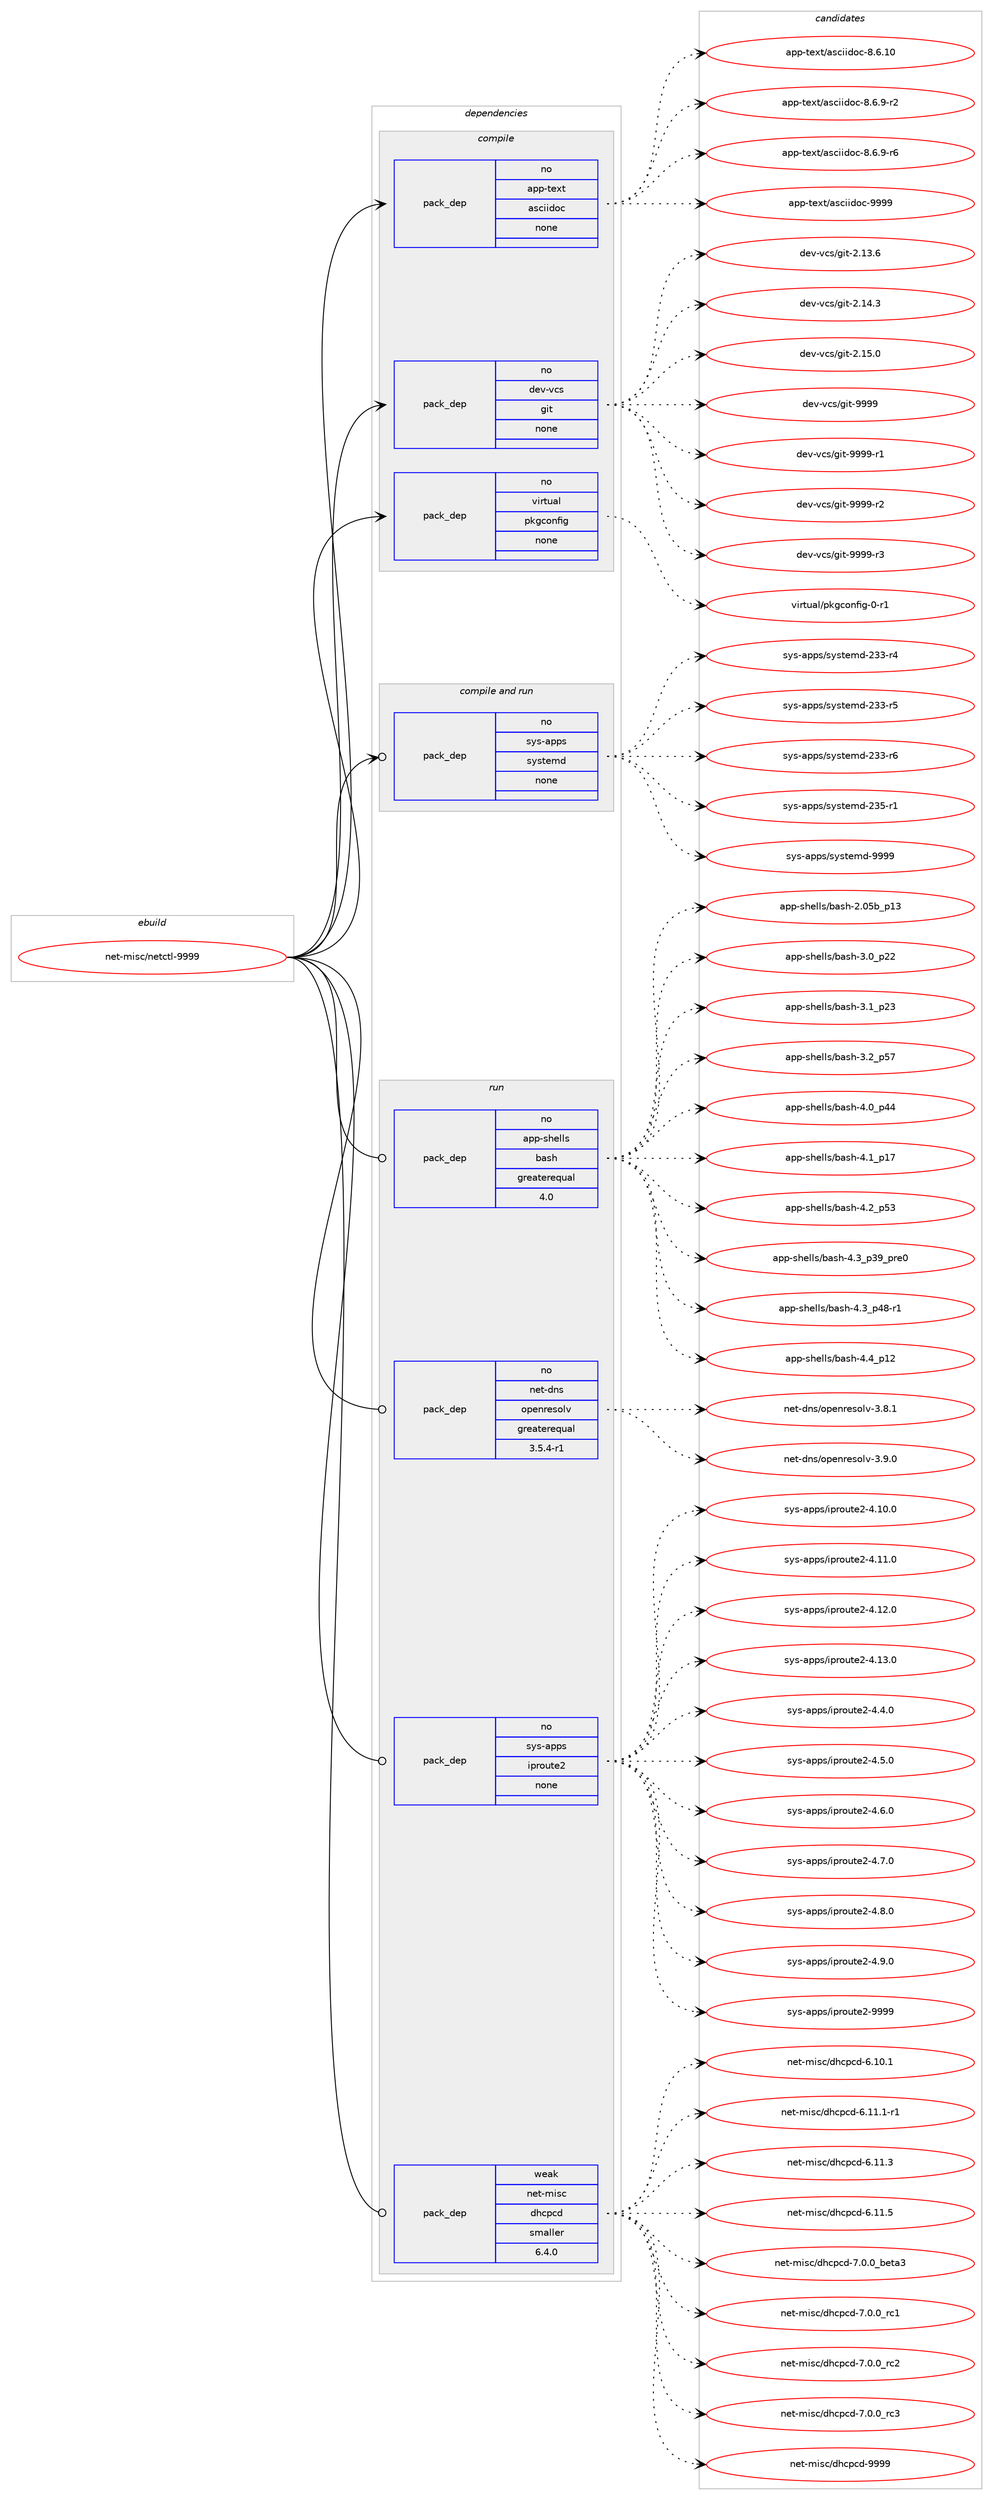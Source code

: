 digraph prolog {

# *************
# Graph options
# *************

newrank=true;
concentrate=true;
compound=true;
graph [rankdir=LR,fontname=Helvetica,fontsize=10,ranksep=1.5];#, ranksep=2.5, nodesep=0.2];
edge  [arrowhead=vee];
node  [fontname=Helvetica,fontsize=10];

# **********
# The ebuild
# **********

subgraph cluster_leftcol {
color=gray;
rank=same;
label=<<i>ebuild</i>>;
id [label="net-misc/netctl-9999", color=red, width=4, href="../net-misc/netctl-9999.svg"];
}

# ****************
# The dependencies
# ****************

subgraph cluster_midcol {
color=gray;
label=<<i>dependencies</i>>;
subgraph cluster_compile {
fillcolor="#eeeeee";
style=filled;
label=<<i>compile</i>>;
subgraph pack314449 {
dependency427596 [label=<<TABLE BORDER="0" CELLBORDER="1" CELLSPACING="0" CELLPADDING="4" WIDTH="220"><TR><TD ROWSPAN="6" CELLPADDING="30">pack_dep</TD></TR><TR><TD WIDTH="110">no</TD></TR><TR><TD>app-text</TD></TR><TR><TD>asciidoc</TD></TR><TR><TD>none</TD></TR><TR><TD></TD></TR></TABLE>>, shape=none, color=blue];
}
id:e -> dependency427596:w [weight=20,style="solid",arrowhead="vee"];
subgraph pack314450 {
dependency427597 [label=<<TABLE BORDER="0" CELLBORDER="1" CELLSPACING="0" CELLPADDING="4" WIDTH="220"><TR><TD ROWSPAN="6" CELLPADDING="30">pack_dep</TD></TR><TR><TD WIDTH="110">no</TD></TR><TR><TD>dev-vcs</TD></TR><TR><TD>git</TD></TR><TR><TD>none</TD></TR><TR><TD></TD></TR></TABLE>>, shape=none, color=blue];
}
id:e -> dependency427597:w [weight=20,style="solid",arrowhead="vee"];
subgraph pack314451 {
dependency427598 [label=<<TABLE BORDER="0" CELLBORDER="1" CELLSPACING="0" CELLPADDING="4" WIDTH="220"><TR><TD ROWSPAN="6" CELLPADDING="30">pack_dep</TD></TR><TR><TD WIDTH="110">no</TD></TR><TR><TD>virtual</TD></TR><TR><TD>pkgconfig</TD></TR><TR><TD>none</TD></TR><TR><TD></TD></TR></TABLE>>, shape=none, color=blue];
}
id:e -> dependency427598:w [weight=20,style="solid",arrowhead="vee"];
}
subgraph cluster_compileandrun {
fillcolor="#eeeeee";
style=filled;
label=<<i>compile and run</i>>;
subgraph pack314452 {
dependency427599 [label=<<TABLE BORDER="0" CELLBORDER="1" CELLSPACING="0" CELLPADDING="4" WIDTH="220"><TR><TD ROWSPAN="6" CELLPADDING="30">pack_dep</TD></TR><TR><TD WIDTH="110">no</TD></TR><TR><TD>sys-apps</TD></TR><TR><TD>systemd</TD></TR><TR><TD>none</TD></TR><TR><TD></TD></TR></TABLE>>, shape=none, color=blue];
}
id:e -> dependency427599:w [weight=20,style="solid",arrowhead="odotvee"];
}
subgraph cluster_run {
fillcolor="#eeeeee";
style=filled;
label=<<i>run</i>>;
subgraph pack314453 {
dependency427600 [label=<<TABLE BORDER="0" CELLBORDER="1" CELLSPACING="0" CELLPADDING="4" WIDTH="220"><TR><TD ROWSPAN="6" CELLPADDING="30">pack_dep</TD></TR><TR><TD WIDTH="110">no</TD></TR><TR><TD>app-shells</TD></TR><TR><TD>bash</TD></TR><TR><TD>greaterequal</TD></TR><TR><TD>4.0</TD></TR></TABLE>>, shape=none, color=blue];
}
id:e -> dependency427600:w [weight=20,style="solid",arrowhead="odot"];
subgraph pack314454 {
dependency427601 [label=<<TABLE BORDER="0" CELLBORDER="1" CELLSPACING="0" CELLPADDING="4" WIDTH="220"><TR><TD ROWSPAN="6" CELLPADDING="30">pack_dep</TD></TR><TR><TD WIDTH="110">no</TD></TR><TR><TD>net-dns</TD></TR><TR><TD>openresolv</TD></TR><TR><TD>greaterequal</TD></TR><TR><TD>3.5.4-r1</TD></TR></TABLE>>, shape=none, color=blue];
}
id:e -> dependency427601:w [weight=20,style="solid",arrowhead="odot"];
subgraph pack314455 {
dependency427602 [label=<<TABLE BORDER="0" CELLBORDER="1" CELLSPACING="0" CELLPADDING="4" WIDTH="220"><TR><TD ROWSPAN="6" CELLPADDING="30">pack_dep</TD></TR><TR><TD WIDTH="110">no</TD></TR><TR><TD>sys-apps</TD></TR><TR><TD>iproute2</TD></TR><TR><TD>none</TD></TR><TR><TD></TD></TR></TABLE>>, shape=none, color=blue];
}
id:e -> dependency427602:w [weight=20,style="solid",arrowhead="odot"];
subgraph pack314456 {
dependency427603 [label=<<TABLE BORDER="0" CELLBORDER="1" CELLSPACING="0" CELLPADDING="4" WIDTH="220"><TR><TD ROWSPAN="6" CELLPADDING="30">pack_dep</TD></TR><TR><TD WIDTH="110">weak</TD></TR><TR><TD>net-misc</TD></TR><TR><TD>dhcpcd</TD></TR><TR><TD>smaller</TD></TR><TR><TD>6.4.0</TD></TR></TABLE>>, shape=none, color=blue];
}
id:e -> dependency427603:w [weight=20,style="solid",arrowhead="odot"];
}
}

# **************
# The candidates
# **************

subgraph cluster_choices {
rank=same;
color=gray;
label=<<i>candidates</i>>;

subgraph choice314449 {
color=black;
nodesep=1;
choice97112112451161011201164797115991051051001119945564654464948 [label="app-text/asciidoc-8.6.10", color=red, width=4,href="../app-text/asciidoc-8.6.10.svg"];
choice9711211245116101120116479711599105105100111994556465446574511450 [label="app-text/asciidoc-8.6.9-r2", color=red, width=4,href="../app-text/asciidoc-8.6.9-r2.svg"];
choice9711211245116101120116479711599105105100111994556465446574511454 [label="app-text/asciidoc-8.6.9-r6", color=red, width=4,href="../app-text/asciidoc-8.6.9-r6.svg"];
choice9711211245116101120116479711599105105100111994557575757 [label="app-text/asciidoc-9999", color=red, width=4,href="../app-text/asciidoc-9999.svg"];
dependency427596:e -> choice97112112451161011201164797115991051051001119945564654464948:w [style=dotted,weight="100"];
dependency427596:e -> choice9711211245116101120116479711599105105100111994556465446574511450:w [style=dotted,weight="100"];
dependency427596:e -> choice9711211245116101120116479711599105105100111994556465446574511454:w [style=dotted,weight="100"];
dependency427596:e -> choice9711211245116101120116479711599105105100111994557575757:w [style=dotted,weight="100"];
}
subgraph choice314450 {
color=black;
nodesep=1;
choice10010111845118991154710310511645504649514654 [label="dev-vcs/git-2.13.6", color=red, width=4,href="../dev-vcs/git-2.13.6.svg"];
choice10010111845118991154710310511645504649524651 [label="dev-vcs/git-2.14.3", color=red, width=4,href="../dev-vcs/git-2.14.3.svg"];
choice10010111845118991154710310511645504649534648 [label="dev-vcs/git-2.15.0", color=red, width=4,href="../dev-vcs/git-2.15.0.svg"];
choice1001011184511899115471031051164557575757 [label="dev-vcs/git-9999", color=red, width=4,href="../dev-vcs/git-9999.svg"];
choice10010111845118991154710310511645575757574511449 [label="dev-vcs/git-9999-r1", color=red, width=4,href="../dev-vcs/git-9999-r1.svg"];
choice10010111845118991154710310511645575757574511450 [label="dev-vcs/git-9999-r2", color=red, width=4,href="../dev-vcs/git-9999-r2.svg"];
choice10010111845118991154710310511645575757574511451 [label="dev-vcs/git-9999-r3", color=red, width=4,href="../dev-vcs/git-9999-r3.svg"];
dependency427597:e -> choice10010111845118991154710310511645504649514654:w [style=dotted,weight="100"];
dependency427597:e -> choice10010111845118991154710310511645504649524651:w [style=dotted,weight="100"];
dependency427597:e -> choice10010111845118991154710310511645504649534648:w [style=dotted,weight="100"];
dependency427597:e -> choice1001011184511899115471031051164557575757:w [style=dotted,weight="100"];
dependency427597:e -> choice10010111845118991154710310511645575757574511449:w [style=dotted,weight="100"];
dependency427597:e -> choice10010111845118991154710310511645575757574511450:w [style=dotted,weight="100"];
dependency427597:e -> choice10010111845118991154710310511645575757574511451:w [style=dotted,weight="100"];
}
subgraph choice314451 {
color=black;
nodesep=1;
choice11810511411611797108471121071039911111010210510345484511449 [label="virtual/pkgconfig-0-r1", color=red, width=4,href="../virtual/pkgconfig-0-r1.svg"];
dependency427598:e -> choice11810511411611797108471121071039911111010210510345484511449:w [style=dotted,weight="100"];
}
subgraph choice314452 {
color=black;
nodesep=1;
choice115121115459711211211547115121115116101109100455051514511452 [label="sys-apps/systemd-233-r4", color=red, width=4,href="../sys-apps/systemd-233-r4.svg"];
choice115121115459711211211547115121115116101109100455051514511453 [label="sys-apps/systemd-233-r5", color=red, width=4,href="../sys-apps/systemd-233-r5.svg"];
choice115121115459711211211547115121115116101109100455051514511454 [label="sys-apps/systemd-233-r6", color=red, width=4,href="../sys-apps/systemd-233-r6.svg"];
choice115121115459711211211547115121115116101109100455051534511449 [label="sys-apps/systemd-235-r1", color=red, width=4,href="../sys-apps/systemd-235-r1.svg"];
choice1151211154597112112115471151211151161011091004557575757 [label="sys-apps/systemd-9999", color=red, width=4,href="../sys-apps/systemd-9999.svg"];
dependency427599:e -> choice115121115459711211211547115121115116101109100455051514511452:w [style=dotted,weight="100"];
dependency427599:e -> choice115121115459711211211547115121115116101109100455051514511453:w [style=dotted,weight="100"];
dependency427599:e -> choice115121115459711211211547115121115116101109100455051514511454:w [style=dotted,weight="100"];
dependency427599:e -> choice115121115459711211211547115121115116101109100455051534511449:w [style=dotted,weight="100"];
dependency427599:e -> choice1151211154597112112115471151211151161011091004557575757:w [style=dotted,weight="100"];
}
subgraph choice314453 {
color=black;
nodesep=1;
choice9711211245115104101108108115479897115104455046485398951124951 [label="app-shells/bash-2.05b_p13", color=red, width=4,href="../app-shells/bash-2.05b_p13.svg"];
choice971121124511510410110810811547989711510445514648951125050 [label="app-shells/bash-3.0_p22", color=red, width=4,href="../app-shells/bash-3.0_p22.svg"];
choice971121124511510410110810811547989711510445514649951125051 [label="app-shells/bash-3.1_p23", color=red, width=4,href="../app-shells/bash-3.1_p23.svg"];
choice971121124511510410110810811547989711510445514650951125355 [label="app-shells/bash-3.2_p57", color=red, width=4,href="../app-shells/bash-3.2_p57.svg"];
choice971121124511510410110810811547989711510445524648951125252 [label="app-shells/bash-4.0_p44", color=red, width=4,href="../app-shells/bash-4.0_p44.svg"];
choice971121124511510410110810811547989711510445524649951124955 [label="app-shells/bash-4.1_p17", color=red, width=4,href="../app-shells/bash-4.1_p17.svg"];
choice971121124511510410110810811547989711510445524650951125351 [label="app-shells/bash-4.2_p53", color=red, width=4,href="../app-shells/bash-4.2_p53.svg"];
choice9711211245115104101108108115479897115104455246519511251579511211410148 [label="app-shells/bash-4.3_p39_pre0", color=red, width=4,href="../app-shells/bash-4.3_p39_pre0.svg"];
choice9711211245115104101108108115479897115104455246519511252564511449 [label="app-shells/bash-4.3_p48-r1", color=red, width=4,href="../app-shells/bash-4.3_p48-r1.svg"];
choice971121124511510410110810811547989711510445524652951124950 [label="app-shells/bash-4.4_p12", color=red, width=4,href="../app-shells/bash-4.4_p12.svg"];
dependency427600:e -> choice9711211245115104101108108115479897115104455046485398951124951:w [style=dotted,weight="100"];
dependency427600:e -> choice971121124511510410110810811547989711510445514648951125050:w [style=dotted,weight="100"];
dependency427600:e -> choice971121124511510410110810811547989711510445514649951125051:w [style=dotted,weight="100"];
dependency427600:e -> choice971121124511510410110810811547989711510445514650951125355:w [style=dotted,weight="100"];
dependency427600:e -> choice971121124511510410110810811547989711510445524648951125252:w [style=dotted,weight="100"];
dependency427600:e -> choice971121124511510410110810811547989711510445524649951124955:w [style=dotted,weight="100"];
dependency427600:e -> choice971121124511510410110810811547989711510445524650951125351:w [style=dotted,weight="100"];
dependency427600:e -> choice9711211245115104101108108115479897115104455246519511251579511211410148:w [style=dotted,weight="100"];
dependency427600:e -> choice9711211245115104101108108115479897115104455246519511252564511449:w [style=dotted,weight="100"];
dependency427600:e -> choice971121124511510410110810811547989711510445524652951124950:w [style=dotted,weight="100"];
}
subgraph choice314454 {
color=black;
nodesep=1;
choice1101011164510011011547111112101110114101115111108118455146564649 [label="net-dns/openresolv-3.8.1", color=red, width=4,href="../net-dns/openresolv-3.8.1.svg"];
choice1101011164510011011547111112101110114101115111108118455146574648 [label="net-dns/openresolv-3.9.0", color=red, width=4,href="../net-dns/openresolv-3.9.0.svg"];
dependency427601:e -> choice1101011164510011011547111112101110114101115111108118455146564649:w [style=dotted,weight="100"];
dependency427601:e -> choice1101011164510011011547111112101110114101115111108118455146574648:w [style=dotted,weight="100"];
}
subgraph choice314455 {
color=black;
nodesep=1;
choice1151211154597112112115471051121141111171161015045524649484648 [label="sys-apps/iproute2-4.10.0", color=red, width=4,href="../sys-apps/iproute2-4.10.0.svg"];
choice1151211154597112112115471051121141111171161015045524649494648 [label="sys-apps/iproute2-4.11.0", color=red, width=4,href="../sys-apps/iproute2-4.11.0.svg"];
choice1151211154597112112115471051121141111171161015045524649504648 [label="sys-apps/iproute2-4.12.0", color=red, width=4,href="../sys-apps/iproute2-4.12.0.svg"];
choice1151211154597112112115471051121141111171161015045524649514648 [label="sys-apps/iproute2-4.13.0", color=red, width=4,href="../sys-apps/iproute2-4.13.0.svg"];
choice11512111545971121121154710511211411111711610150455246524648 [label="sys-apps/iproute2-4.4.0", color=red, width=4,href="../sys-apps/iproute2-4.4.0.svg"];
choice11512111545971121121154710511211411111711610150455246534648 [label="sys-apps/iproute2-4.5.0", color=red, width=4,href="../sys-apps/iproute2-4.5.0.svg"];
choice11512111545971121121154710511211411111711610150455246544648 [label="sys-apps/iproute2-4.6.0", color=red, width=4,href="../sys-apps/iproute2-4.6.0.svg"];
choice11512111545971121121154710511211411111711610150455246554648 [label="sys-apps/iproute2-4.7.0", color=red, width=4,href="../sys-apps/iproute2-4.7.0.svg"];
choice11512111545971121121154710511211411111711610150455246564648 [label="sys-apps/iproute2-4.8.0", color=red, width=4,href="../sys-apps/iproute2-4.8.0.svg"];
choice11512111545971121121154710511211411111711610150455246574648 [label="sys-apps/iproute2-4.9.0", color=red, width=4,href="../sys-apps/iproute2-4.9.0.svg"];
choice115121115459711211211547105112114111117116101504557575757 [label="sys-apps/iproute2-9999", color=red, width=4,href="../sys-apps/iproute2-9999.svg"];
dependency427602:e -> choice1151211154597112112115471051121141111171161015045524649484648:w [style=dotted,weight="100"];
dependency427602:e -> choice1151211154597112112115471051121141111171161015045524649494648:w [style=dotted,weight="100"];
dependency427602:e -> choice1151211154597112112115471051121141111171161015045524649504648:w [style=dotted,weight="100"];
dependency427602:e -> choice1151211154597112112115471051121141111171161015045524649514648:w [style=dotted,weight="100"];
dependency427602:e -> choice11512111545971121121154710511211411111711610150455246524648:w [style=dotted,weight="100"];
dependency427602:e -> choice11512111545971121121154710511211411111711610150455246534648:w [style=dotted,weight="100"];
dependency427602:e -> choice11512111545971121121154710511211411111711610150455246544648:w [style=dotted,weight="100"];
dependency427602:e -> choice11512111545971121121154710511211411111711610150455246554648:w [style=dotted,weight="100"];
dependency427602:e -> choice11512111545971121121154710511211411111711610150455246564648:w [style=dotted,weight="100"];
dependency427602:e -> choice11512111545971121121154710511211411111711610150455246574648:w [style=dotted,weight="100"];
dependency427602:e -> choice115121115459711211211547105112114111117116101504557575757:w [style=dotted,weight="100"];
}
subgraph choice314456 {
color=black;
nodesep=1;
choice110101116451091051159947100104991129910045544649484649 [label="net-misc/dhcpcd-6.10.1", color=red, width=4,href="../net-misc/dhcpcd-6.10.1.svg"];
choice1101011164510910511599471001049911299100455446494946494511449 [label="net-misc/dhcpcd-6.11.1-r1", color=red, width=4,href="../net-misc/dhcpcd-6.11.1-r1.svg"];
choice110101116451091051159947100104991129910045544649494651 [label="net-misc/dhcpcd-6.11.3", color=red, width=4,href="../net-misc/dhcpcd-6.11.3.svg"];
choice110101116451091051159947100104991129910045544649494653 [label="net-misc/dhcpcd-6.11.5", color=red, width=4,href="../net-misc/dhcpcd-6.11.5.svg"];
choice110101116451091051159947100104991129910045554648464895981011169751 [label="net-misc/dhcpcd-7.0.0_beta3", color=red, width=4,href="../net-misc/dhcpcd-7.0.0_beta3.svg"];
choice1101011164510910511599471001049911299100455546484648951149949 [label="net-misc/dhcpcd-7.0.0_rc1", color=red, width=4,href="../net-misc/dhcpcd-7.0.0_rc1.svg"];
choice1101011164510910511599471001049911299100455546484648951149950 [label="net-misc/dhcpcd-7.0.0_rc2", color=red, width=4,href="../net-misc/dhcpcd-7.0.0_rc2.svg"];
choice1101011164510910511599471001049911299100455546484648951149951 [label="net-misc/dhcpcd-7.0.0_rc3", color=red, width=4,href="../net-misc/dhcpcd-7.0.0_rc3.svg"];
choice11010111645109105115994710010499112991004557575757 [label="net-misc/dhcpcd-9999", color=red, width=4,href="../net-misc/dhcpcd-9999.svg"];
dependency427603:e -> choice110101116451091051159947100104991129910045544649484649:w [style=dotted,weight="100"];
dependency427603:e -> choice1101011164510910511599471001049911299100455446494946494511449:w [style=dotted,weight="100"];
dependency427603:e -> choice110101116451091051159947100104991129910045544649494651:w [style=dotted,weight="100"];
dependency427603:e -> choice110101116451091051159947100104991129910045544649494653:w [style=dotted,weight="100"];
dependency427603:e -> choice110101116451091051159947100104991129910045554648464895981011169751:w [style=dotted,weight="100"];
dependency427603:e -> choice1101011164510910511599471001049911299100455546484648951149949:w [style=dotted,weight="100"];
dependency427603:e -> choice1101011164510910511599471001049911299100455546484648951149950:w [style=dotted,weight="100"];
dependency427603:e -> choice1101011164510910511599471001049911299100455546484648951149951:w [style=dotted,weight="100"];
dependency427603:e -> choice11010111645109105115994710010499112991004557575757:w [style=dotted,weight="100"];
}
}

}
